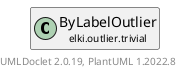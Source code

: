 @startuml
    remove .*\.(Instance|Par|Parameterizer|Factory)$
    set namespaceSeparator none
    hide empty fields
    hide empty methods

    class "<size:14>ByLabelOutlier.Par\n<size:10>elki.outlier.trivial" as elki.outlier.trivial.ByLabelOutlier.Par [[ByLabelOutlier.Par.html]] {
        {static} +OUTLIER_PATTERN_ID: OptionID
        -pattern: Pattern
        +configure(Parameterization): void
        +make(): ByLabelOutlier
    }

    interface "<size:14>Parameterizer\n<size:10>elki.utilities.optionhandling" as elki.utilities.optionhandling.Parameterizer [[../../utilities/optionhandling/Parameterizer.html]] {
        {abstract} +make(): Object
    }
    class "<size:14>ByLabelOutlier\n<size:10>elki.outlier.trivial" as elki.outlier.trivial.ByLabelOutlier [[ByLabelOutlier.html]]

    elki.utilities.optionhandling.Parameterizer <|.. elki.outlier.trivial.ByLabelOutlier.Par
    elki.outlier.trivial.ByLabelOutlier +-- elki.outlier.trivial.ByLabelOutlier.Par

    center footer UMLDoclet 2.0.19, PlantUML 1.2022.8
@enduml
